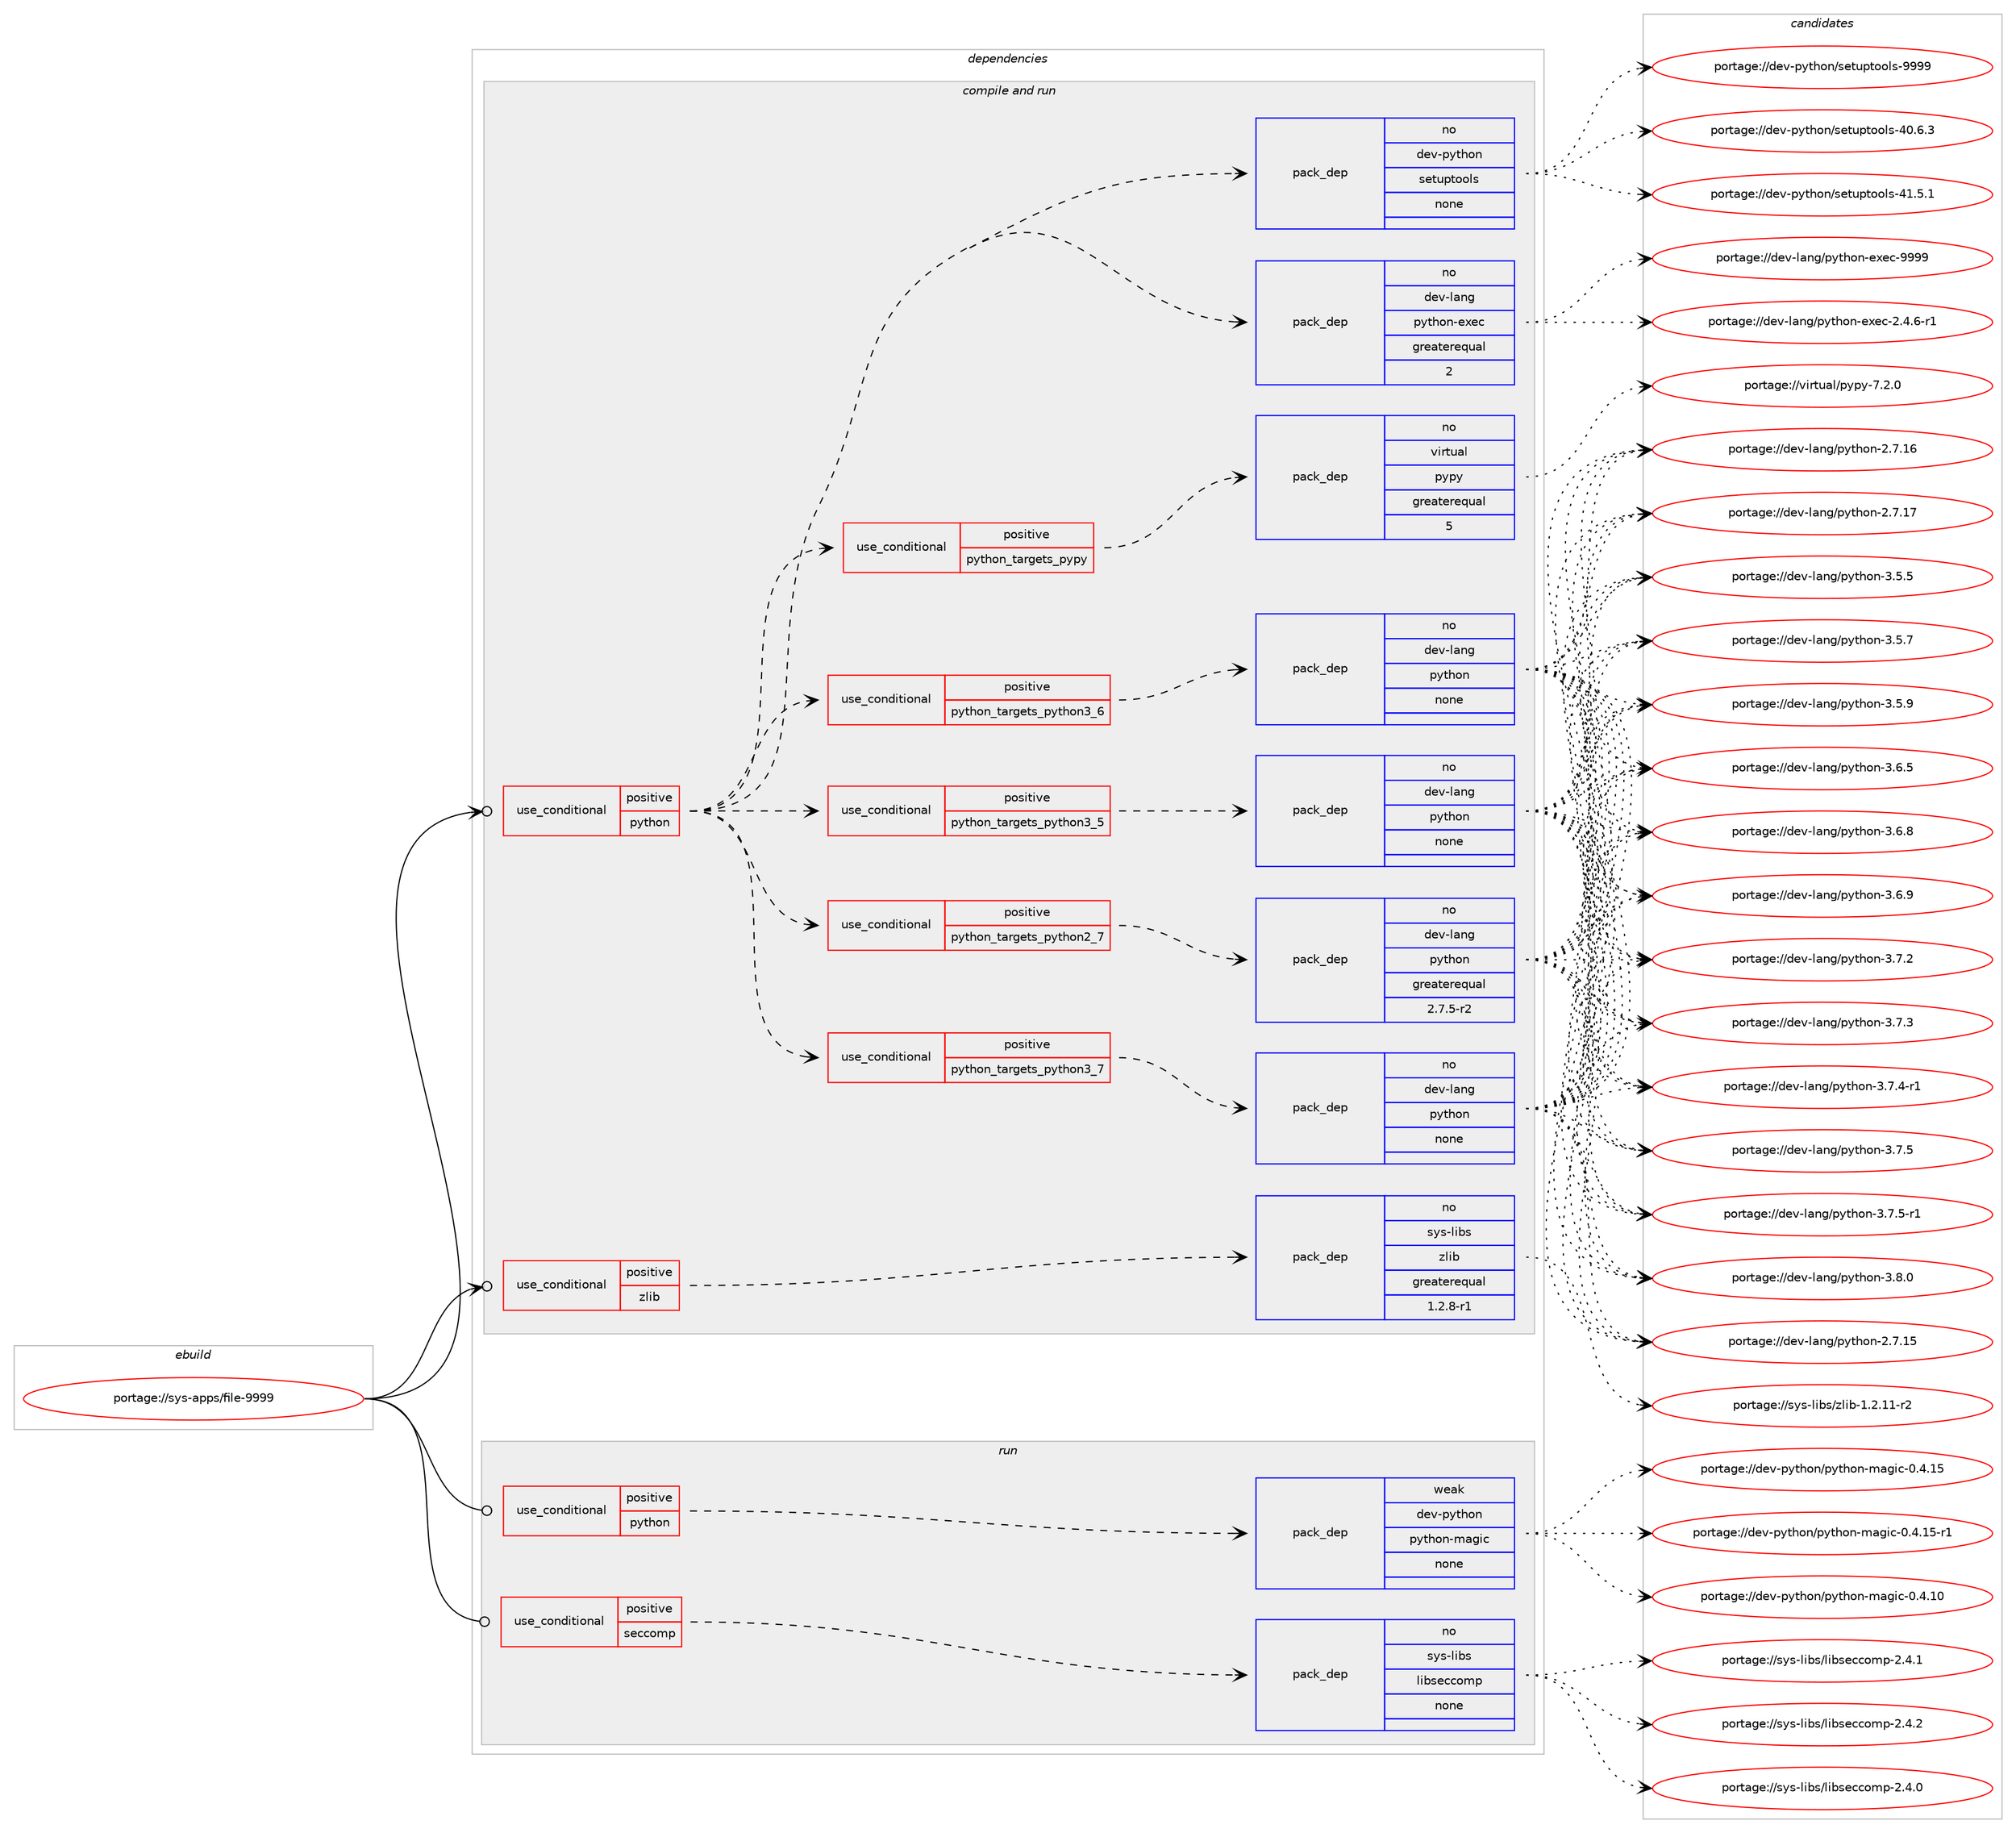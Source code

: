 digraph prolog {

# *************
# Graph options
# *************

newrank=true;
concentrate=true;
compound=true;
graph [rankdir=LR,fontname=Helvetica,fontsize=10,ranksep=1.5];#, ranksep=2.5, nodesep=0.2];
edge  [arrowhead=vee];
node  [fontname=Helvetica,fontsize=10];

# **********
# The ebuild
# **********

subgraph cluster_leftcol {
color=gray;
rank=same;
label=<<i>ebuild</i>>;
id [label="portage://sys-apps/file-9999", color=red, width=4, href="../sys-apps/file-9999.svg"];
}

# ****************
# The dependencies
# ****************

subgraph cluster_midcol {
color=gray;
label=<<i>dependencies</i>>;
subgraph cluster_compile {
fillcolor="#eeeeee";
style=filled;
label=<<i>compile</i>>;
}
subgraph cluster_compileandrun {
fillcolor="#eeeeee";
style=filled;
label=<<i>compile and run</i>>;
subgraph cond98964 {
dependency407535 [label=<<TABLE BORDER="0" CELLBORDER="1" CELLSPACING="0" CELLPADDING="4"><TR><TD ROWSPAN="3" CELLPADDING="10">use_conditional</TD></TR><TR><TD>positive</TD></TR><TR><TD>python</TD></TR></TABLE>>, shape=none, color=red];
subgraph cond98965 {
dependency407536 [label=<<TABLE BORDER="0" CELLBORDER="1" CELLSPACING="0" CELLPADDING="4"><TR><TD ROWSPAN="3" CELLPADDING="10">use_conditional</TD></TR><TR><TD>positive</TD></TR><TR><TD>python_targets_pypy</TD></TR></TABLE>>, shape=none, color=red];
subgraph pack301751 {
dependency407537 [label=<<TABLE BORDER="0" CELLBORDER="1" CELLSPACING="0" CELLPADDING="4" WIDTH="220"><TR><TD ROWSPAN="6" CELLPADDING="30">pack_dep</TD></TR><TR><TD WIDTH="110">no</TD></TR><TR><TD>virtual</TD></TR><TR><TD>pypy</TD></TR><TR><TD>greaterequal</TD></TR><TR><TD>5</TD></TR></TABLE>>, shape=none, color=blue];
}
dependency407536:e -> dependency407537:w [weight=20,style="dashed",arrowhead="vee"];
}
dependency407535:e -> dependency407536:w [weight=20,style="dashed",arrowhead="vee"];
subgraph cond98966 {
dependency407538 [label=<<TABLE BORDER="0" CELLBORDER="1" CELLSPACING="0" CELLPADDING="4"><TR><TD ROWSPAN="3" CELLPADDING="10">use_conditional</TD></TR><TR><TD>positive</TD></TR><TR><TD>python_targets_python2_7</TD></TR></TABLE>>, shape=none, color=red];
subgraph pack301752 {
dependency407539 [label=<<TABLE BORDER="0" CELLBORDER="1" CELLSPACING="0" CELLPADDING="4" WIDTH="220"><TR><TD ROWSPAN="6" CELLPADDING="30">pack_dep</TD></TR><TR><TD WIDTH="110">no</TD></TR><TR><TD>dev-lang</TD></TR><TR><TD>python</TD></TR><TR><TD>greaterequal</TD></TR><TR><TD>2.7.5-r2</TD></TR></TABLE>>, shape=none, color=blue];
}
dependency407538:e -> dependency407539:w [weight=20,style="dashed",arrowhead="vee"];
}
dependency407535:e -> dependency407538:w [weight=20,style="dashed",arrowhead="vee"];
subgraph cond98967 {
dependency407540 [label=<<TABLE BORDER="0" CELLBORDER="1" CELLSPACING="0" CELLPADDING="4"><TR><TD ROWSPAN="3" CELLPADDING="10">use_conditional</TD></TR><TR><TD>positive</TD></TR><TR><TD>python_targets_python3_5</TD></TR></TABLE>>, shape=none, color=red];
subgraph pack301753 {
dependency407541 [label=<<TABLE BORDER="0" CELLBORDER="1" CELLSPACING="0" CELLPADDING="4" WIDTH="220"><TR><TD ROWSPAN="6" CELLPADDING="30">pack_dep</TD></TR><TR><TD WIDTH="110">no</TD></TR><TR><TD>dev-lang</TD></TR><TR><TD>python</TD></TR><TR><TD>none</TD></TR><TR><TD></TD></TR></TABLE>>, shape=none, color=blue];
}
dependency407540:e -> dependency407541:w [weight=20,style="dashed",arrowhead="vee"];
}
dependency407535:e -> dependency407540:w [weight=20,style="dashed",arrowhead="vee"];
subgraph cond98968 {
dependency407542 [label=<<TABLE BORDER="0" CELLBORDER="1" CELLSPACING="0" CELLPADDING="4"><TR><TD ROWSPAN="3" CELLPADDING="10">use_conditional</TD></TR><TR><TD>positive</TD></TR><TR><TD>python_targets_python3_6</TD></TR></TABLE>>, shape=none, color=red];
subgraph pack301754 {
dependency407543 [label=<<TABLE BORDER="0" CELLBORDER="1" CELLSPACING="0" CELLPADDING="4" WIDTH="220"><TR><TD ROWSPAN="6" CELLPADDING="30">pack_dep</TD></TR><TR><TD WIDTH="110">no</TD></TR><TR><TD>dev-lang</TD></TR><TR><TD>python</TD></TR><TR><TD>none</TD></TR><TR><TD></TD></TR></TABLE>>, shape=none, color=blue];
}
dependency407542:e -> dependency407543:w [weight=20,style="dashed",arrowhead="vee"];
}
dependency407535:e -> dependency407542:w [weight=20,style="dashed",arrowhead="vee"];
subgraph cond98969 {
dependency407544 [label=<<TABLE BORDER="0" CELLBORDER="1" CELLSPACING="0" CELLPADDING="4"><TR><TD ROWSPAN="3" CELLPADDING="10">use_conditional</TD></TR><TR><TD>positive</TD></TR><TR><TD>python_targets_python3_7</TD></TR></TABLE>>, shape=none, color=red];
subgraph pack301755 {
dependency407545 [label=<<TABLE BORDER="0" CELLBORDER="1" CELLSPACING="0" CELLPADDING="4" WIDTH="220"><TR><TD ROWSPAN="6" CELLPADDING="30">pack_dep</TD></TR><TR><TD WIDTH="110">no</TD></TR><TR><TD>dev-lang</TD></TR><TR><TD>python</TD></TR><TR><TD>none</TD></TR><TR><TD></TD></TR></TABLE>>, shape=none, color=blue];
}
dependency407544:e -> dependency407545:w [weight=20,style="dashed",arrowhead="vee"];
}
dependency407535:e -> dependency407544:w [weight=20,style="dashed",arrowhead="vee"];
subgraph pack301756 {
dependency407546 [label=<<TABLE BORDER="0" CELLBORDER="1" CELLSPACING="0" CELLPADDING="4" WIDTH="220"><TR><TD ROWSPAN="6" CELLPADDING="30">pack_dep</TD></TR><TR><TD WIDTH="110">no</TD></TR><TR><TD>dev-lang</TD></TR><TR><TD>python-exec</TD></TR><TR><TD>greaterequal</TD></TR><TR><TD>2</TD></TR></TABLE>>, shape=none, color=blue];
}
dependency407535:e -> dependency407546:w [weight=20,style="dashed",arrowhead="vee"];
subgraph pack301757 {
dependency407547 [label=<<TABLE BORDER="0" CELLBORDER="1" CELLSPACING="0" CELLPADDING="4" WIDTH="220"><TR><TD ROWSPAN="6" CELLPADDING="30">pack_dep</TD></TR><TR><TD WIDTH="110">no</TD></TR><TR><TD>dev-python</TD></TR><TR><TD>setuptools</TD></TR><TR><TD>none</TD></TR><TR><TD></TD></TR></TABLE>>, shape=none, color=blue];
}
dependency407535:e -> dependency407547:w [weight=20,style="dashed",arrowhead="vee"];
}
id:e -> dependency407535:w [weight=20,style="solid",arrowhead="odotvee"];
subgraph cond98970 {
dependency407548 [label=<<TABLE BORDER="0" CELLBORDER="1" CELLSPACING="0" CELLPADDING="4"><TR><TD ROWSPAN="3" CELLPADDING="10">use_conditional</TD></TR><TR><TD>positive</TD></TR><TR><TD>zlib</TD></TR></TABLE>>, shape=none, color=red];
subgraph pack301758 {
dependency407549 [label=<<TABLE BORDER="0" CELLBORDER="1" CELLSPACING="0" CELLPADDING="4" WIDTH="220"><TR><TD ROWSPAN="6" CELLPADDING="30">pack_dep</TD></TR><TR><TD WIDTH="110">no</TD></TR><TR><TD>sys-libs</TD></TR><TR><TD>zlib</TD></TR><TR><TD>greaterequal</TD></TR><TR><TD>1.2.8-r1</TD></TR></TABLE>>, shape=none, color=blue];
}
dependency407548:e -> dependency407549:w [weight=20,style="dashed",arrowhead="vee"];
}
id:e -> dependency407548:w [weight=20,style="solid",arrowhead="odotvee"];
}
subgraph cluster_run {
fillcolor="#eeeeee";
style=filled;
label=<<i>run</i>>;
subgraph cond98971 {
dependency407550 [label=<<TABLE BORDER="0" CELLBORDER="1" CELLSPACING="0" CELLPADDING="4"><TR><TD ROWSPAN="3" CELLPADDING="10">use_conditional</TD></TR><TR><TD>positive</TD></TR><TR><TD>python</TD></TR></TABLE>>, shape=none, color=red];
subgraph pack301759 {
dependency407551 [label=<<TABLE BORDER="0" CELLBORDER="1" CELLSPACING="0" CELLPADDING="4" WIDTH="220"><TR><TD ROWSPAN="6" CELLPADDING="30">pack_dep</TD></TR><TR><TD WIDTH="110">weak</TD></TR><TR><TD>dev-python</TD></TR><TR><TD>python-magic</TD></TR><TR><TD>none</TD></TR><TR><TD></TD></TR></TABLE>>, shape=none, color=blue];
}
dependency407550:e -> dependency407551:w [weight=20,style="dashed",arrowhead="vee"];
}
id:e -> dependency407550:w [weight=20,style="solid",arrowhead="odot"];
subgraph cond98972 {
dependency407552 [label=<<TABLE BORDER="0" CELLBORDER="1" CELLSPACING="0" CELLPADDING="4"><TR><TD ROWSPAN="3" CELLPADDING="10">use_conditional</TD></TR><TR><TD>positive</TD></TR><TR><TD>seccomp</TD></TR></TABLE>>, shape=none, color=red];
subgraph pack301760 {
dependency407553 [label=<<TABLE BORDER="0" CELLBORDER="1" CELLSPACING="0" CELLPADDING="4" WIDTH="220"><TR><TD ROWSPAN="6" CELLPADDING="30">pack_dep</TD></TR><TR><TD WIDTH="110">no</TD></TR><TR><TD>sys-libs</TD></TR><TR><TD>libseccomp</TD></TR><TR><TD>none</TD></TR><TR><TD></TD></TR></TABLE>>, shape=none, color=blue];
}
dependency407552:e -> dependency407553:w [weight=20,style="dashed",arrowhead="vee"];
}
id:e -> dependency407552:w [weight=20,style="solid",arrowhead="odot"];
}
}

# **************
# The candidates
# **************

subgraph cluster_choices {
rank=same;
color=gray;
label=<<i>candidates</i>>;

subgraph choice301751 {
color=black;
nodesep=1;
choiceportage1181051141161179710847112121112121455546504648 [label="portage://virtual/pypy-7.2.0", color=red, width=4,href="../virtual/pypy-7.2.0.svg"];
dependency407537:e -> choiceportage1181051141161179710847112121112121455546504648:w [style=dotted,weight="100"];
}
subgraph choice301752 {
color=black;
nodesep=1;
choiceportage10010111845108971101034711212111610411111045504655464953 [label="portage://dev-lang/python-2.7.15", color=red, width=4,href="../dev-lang/python-2.7.15.svg"];
choiceportage10010111845108971101034711212111610411111045504655464954 [label="portage://dev-lang/python-2.7.16", color=red, width=4,href="../dev-lang/python-2.7.16.svg"];
choiceportage10010111845108971101034711212111610411111045504655464955 [label="portage://dev-lang/python-2.7.17", color=red, width=4,href="../dev-lang/python-2.7.17.svg"];
choiceportage100101118451089711010347112121116104111110455146534653 [label="portage://dev-lang/python-3.5.5", color=red, width=4,href="../dev-lang/python-3.5.5.svg"];
choiceportage100101118451089711010347112121116104111110455146534655 [label="portage://dev-lang/python-3.5.7", color=red, width=4,href="../dev-lang/python-3.5.7.svg"];
choiceportage100101118451089711010347112121116104111110455146534657 [label="portage://dev-lang/python-3.5.9", color=red, width=4,href="../dev-lang/python-3.5.9.svg"];
choiceportage100101118451089711010347112121116104111110455146544653 [label="portage://dev-lang/python-3.6.5", color=red, width=4,href="../dev-lang/python-3.6.5.svg"];
choiceportage100101118451089711010347112121116104111110455146544656 [label="portage://dev-lang/python-3.6.8", color=red, width=4,href="../dev-lang/python-3.6.8.svg"];
choiceportage100101118451089711010347112121116104111110455146544657 [label="portage://dev-lang/python-3.6.9", color=red, width=4,href="../dev-lang/python-3.6.9.svg"];
choiceportage100101118451089711010347112121116104111110455146554650 [label="portage://dev-lang/python-3.7.2", color=red, width=4,href="../dev-lang/python-3.7.2.svg"];
choiceportage100101118451089711010347112121116104111110455146554651 [label="portage://dev-lang/python-3.7.3", color=red, width=4,href="../dev-lang/python-3.7.3.svg"];
choiceportage1001011184510897110103471121211161041111104551465546524511449 [label="portage://dev-lang/python-3.7.4-r1", color=red, width=4,href="../dev-lang/python-3.7.4-r1.svg"];
choiceportage100101118451089711010347112121116104111110455146554653 [label="portage://dev-lang/python-3.7.5", color=red, width=4,href="../dev-lang/python-3.7.5.svg"];
choiceportage1001011184510897110103471121211161041111104551465546534511449 [label="portage://dev-lang/python-3.7.5-r1", color=red, width=4,href="../dev-lang/python-3.7.5-r1.svg"];
choiceportage100101118451089711010347112121116104111110455146564648 [label="portage://dev-lang/python-3.8.0", color=red, width=4,href="../dev-lang/python-3.8.0.svg"];
dependency407539:e -> choiceportage10010111845108971101034711212111610411111045504655464953:w [style=dotted,weight="100"];
dependency407539:e -> choiceportage10010111845108971101034711212111610411111045504655464954:w [style=dotted,weight="100"];
dependency407539:e -> choiceportage10010111845108971101034711212111610411111045504655464955:w [style=dotted,weight="100"];
dependency407539:e -> choiceportage100101118451089711010347112121116104111110455146534653:w [style=dotted,weight="100"];
dependency407539:e -> choiceportage100101118451089711010347112121116104111110455146534655:w [style=dotted,weight="100"];
dependency407539:e -> choiceportage100101118451089711010347112121116104111110455146534657:w [style=dotted,weight="100"];
dependency407539:e -> choiceportage100101118451089711010347112121116104111110455146544653:w [style=dotted,weight="100"];
dependency407539:e -> choiceportage100101118451089711010347112121116104111110455146544656:w [style=dotted,weight="100"];
dependency407539:e -> choiceportage100101118451089711010347112121116104111110455146544657:w [style=dotted,weight="100"];
dependency407539:e -> choiceportage100101118451089711010347112121116104111110455146554650:w [style=dotted,weight="100"];
dependency407539:e -> choiceportage100101118451089711010347112121116104111110455146554651:w [style=dotted,weight="100"];
dependency407539:e -> choiceportage1001011184510897110103471121211161041111104551465546524511449:w [style=dotted,weight="100"];
dependency407539:e -> choiceportage100101118451089711010347112121116104111110455146554653:w [style=dotted,weight="100"];
dependency407539:e -> choiceportage1001011184510897110103471121211161041111104551465546534511449:w [style=dotted,weight="100"];
dependency407539:e -> choiceportage100101118451089711010347112121116104111110455146564648:w [style=dotted,weight="100"];
}
subgraph choice301753 {
color=black;
nodesep=1;
choiceportage10010111845108971101034711212111610411111045504655464953 [label="portage://dev-lang/python-2.7.15", color=red, width=4,href="../dev-lang/python-2.7.15.svg"];
choiceportage10010111845108971101034711212111610411111045504655464954 [label="portage://dev-lang/python-2.7.16", color=red, width=4,href="../dev-lang/python-2.7.16.svg"];
choiceportage10010111845108971101034711212111610411111045504655464955 [label="portage://dev-lang/python-2.7.17", color=red, width=4,href="../dev-lang/python-2.7.17.svg"];
choiceportage100101118451089711010347112121116104111110455146534653 [label="portage://dev-lang/python-3.5.5", color=red, width=4,href="../dev-lang/python-3.5.5.svg"];
choiceportage100101118451089711010347112121116104111110455146534655 [label="portage://dev-lang/python-3.5.7", color=red, width=4,href="../dev-lang/python-3.5.7.svg"];
choiceportage100101118451089711010347112121116104111110455146534657 [label="portage://dev-lang/python-3.5.9", color=red, width=4,href="../dev-lang/python-3.5.9.svg"];
choiceportage100101118451089711010347112121116104111110455146544653 [label="portage://dev-lang/python-3.6.5", color=red, width=4,href="../dev-lang/python-3.6.5.svg"];
choiceportage100101118451089711010347112121116104111110455146544656 [label="portage://dev-lang/python-3.6.8", color=red, width=4,href="../dev-lang/python-3.6.8.svg"];
choiceportage100101118451089711010347112121116104111110455146544657 [label="portage://dev-lang/python-3.6.9", color=red, width=4,href="../dev-lang/python-3.6.9.svg"];
choiceportage100101118451089711010347112121116104111110455146554650 [label="portage://dev-lang/python-3.7.2", color=red, width=4,href="../dev-lang/python-3.7.2.svg"];
choiceportage100101118451089711010347112121116104111110455146554651 [label="portage://dev-lang/python-3.7.3", color=red, width=4,href="../dev-lang/python-3.7.3.svg"];
choiceportage1001011184510897110103471121211161041111104551465546524511449 [label="portage://dev-lang/python-3.7.4-r1", color=red, width=4,href="../dev-lang/python-3.7.4-r1.svg"];
choiceportage100101118451089711010347112121116104111110455146554653 [label="portage://dev-lang/python-3.7.5", color=red, width=4,href="../dev-lang/python-3.7.5.svg"];
choiceportage1001011184510897110103471121211161041111104551465546534511449 [label="portage://dev-lang/python-3.7.5-r1", color=red, width=4,href="../dev-lang/python-3.7.5-r1.svg"];
choiceportage100101118451089711010347112121116104111110455146564648 [label="portage://dev-lang/python-3.8.0", color=red, width=4,href="../dev-lang/python-3.8.0.svg"];
dependency407541:e -> choiceportage10010111845108971101034711212111610411111045504655464953:w [style=dotted,weight="100"];
dependency407541:e -> choiceportage10010111845108971101034711212111610411111045504655464954:w [style=dotted,weight="100"];
dependency407541:e -> choiceportage10010111845108971101034711212111610411111045504655464955:w [style=dotted,weight="100"];
dependency407541:e -> choiceportage100101118451089711010347112121116104111110455146534653:w [style=dotted,weight="100"];
dependency407541:e -> choiceportage100101118451089711010347112121116104111110455146534655:w [style=dotted,weight="100"];
dependency407541:e -> choiceportage100101118451089711010347112121116104111110455146534657:w [style=dotted,weight="100"];
dependency407541:e -> choiceportage100101118451089711010347112121116104111110455146544653:w [style=dotted,weight="100"];
dependency407541:e -> choiceportage100101118451089711010347112121116104111110455146544656:w [style=dotted,weight="100"];
dependency407541:e -> choiceportage100101118451089711010347112121116104111110455146544657:w [style=dotted,weight="100"];
dependency407541:e -> choiceportage100101118451089711010347112121116104111110455146554650:w [style=dotted,weight="100"];
dependency407541:e -> choiceportage100101118451089711010347112121116104111110455146554651:w [style=dotted,weight="100"];
dependency407541:e -> choiceportage1001011184510897110103471121211161041111104551465546524511449:w [style=dotted,weight="100"];
dependency407541:e -> choiceportage100101118451089711010347112121116104111110455146554653:w [style=dotted,weight="100"];
dependency407541:e -> choiceportage1001011184510897110103471121211161041111104551465546534511449:w [style=dotted,weight="100"];
dependency407541:e -> choiceportage100101118451089711010347112121116104111110455146564648:w [style=dotted,weight="100"];
}
subgraph choice301754 {
color=black;
nodesep=1;
choiceportage10010111845108971101034711212111610411111045504655464953 [label="portage://dev-lang/python-2.7.15", color=red, width=4,href="../dev-lang/python-2.7.15.svg"];
choiceportage10010111845108971101034711212111610411111045504655464954 [label="portage://dev-lang/python-2.7.16", color=red, width=4,href="../dev-lang/python-2.7.16.svg"];
choiceportage10010111845108971101034711212111610411111045504655464955 [label="portage://dev-lang/python-2.7.17", color=red, width=4,href="../dev-lang/python-2.7.17.svg"];
choiceportage100101118451089711010347112121116104111110455146534653 [label="portage://dev-lang/python-3.5.5", color=red, width=4,href="../dev-lang/python-3.5.5.svg"];
choiceportage100101118451089711010347112121116104111110455146534655 [label="portage://dev-lang/python-3.5.7", color=red, width=4,href="../dev-lang/python-3.5.7.svg"];
choiceportage100101118451089711010347112121116104111110455146534657 [label="portage://dev-lang/python-3.5.9", color=red, width=4,href="../dev-lang/python-3.5.9.svg"];
choiceportage100101118451089711010347112121116104111110455146544653 [label="portage://dev-lang/python-3.6.5", color=red, width=4,href="../dev-lang/python-3.6.5.svg"];
choiceportage100101118451089711010347112121116104111110455146544656 [label="portage://dev-lang/python-3.6.8", color=red, width=4,href="../dev-lang/python-3.6.8.svg"];
choiceportage100101118451089711010347112121116104111110455146544657 [label="portage://dev-lang/python-3.6.9", color=red, width=4,href="../dev-lang/python-3.6.9.svg"];
choiceportage100101118451089711010347112121116104111110455146554650 [label="portage://dev-lang/python-3.7.2", color=red, width=4,href="../dev-lang/python-3.7.2.svg"];
choiceportage100101118451089711010347112121116104111110455146554651 [label="portage://dev-lang/python-3.7.3", color=red, width=4,href="../dev-lang/python-3.7.3.svg"];
choiceportage1001011184510897110103471121211161041111104551465546524511449 [label="portage://dev-lang/python-3.7.4-r1", color=red, width=4,href="../dev-lang/python-3.7.4-r1.svg"];
choiceportage100101118451089711010347112121116104111110455146554653 [label="portage://dev-lang/python-3.7.5", color=red, width=4,href="../dev-lang/python-3.7.5.svg"];
choiceportage1001011184510897110103471121211161041111104551465546534511449 [label="portage://dev-lang/python-3.7.5-r1", color=red, width=4,href="../dev-lang/python-3.7.5-r1.svg"];
choiceportage100101118451089711010347112121116104111110455146564648 [label="portage://dev-lang/python-3.8.0", color=red, width=4,href="../dev-lang/python-3.8.0.svg"];
dependency407543:e -> choiceportage10010111845108971101034711212111610411111045504655464953:w [style=dotted,weight="100"];
dependency407543:e -> choiceportage10010111845108971101034711212111610411111045504655464954:w [style=dotted,weight="100"];
dependency407543:e -> choiceportage10010111845108971101034711212111610411111045504655464955:w [style=dotted,weight="100"];
dependency407543:e -> choiceportage100101118451089711010347112121116104111110455146534653:w [style=dotted,weight="100"];
dependency407543:e -> choiceportage100101118451089711010347112121116104111110455146534655:w [style=dotted,weight="100"];
dependency407543:e -> choiceportage100101118451089711010347112121116104111110455146534657:w [style=dotted,weight="100"];
dependency407543:e -> choiceportage100101118451089711010347112121116104111110455146544653:w [style=dotted,weight="100"];
dependency407543:e -> choiceportage100101118451089711010347112121116104111110455146544656:w [style=dotted,weight="100"];
dependency407543:e -> choiceportage100101118451089711010347112121116104111110455146544657:w [style=dotted,weight="100"];
dependency407543:e -> choiceportage100101118451089711010347112121116104111110455146554650:w [style=dotted,weight="100"];
dependency407543:e -> choiceportage100101118451089711010347112121116104111110455146554651:w [style=dotted,weight="100"];
dependency407543:e -> choiceportage1001011184510897110103471121211161041111104551465546524511449:w [style=dotted,weight="100"];
dependency407543:e -> choiceportage100101118451089711010347112121116104111110455146554653:w [style=dotted,weight="100"];
dependency407543:e -> choiceportage1001011184510897110103471121211161041111104551465546534511449:w [style=dotted,weight="100"];
dependency407543:e -> choiceportage100101118451089711010347112121116104111110455146564648:w [style=dotted,weight="100"];
}
subgraph choice301755 {
color=black;
nodesep=1;
choiceportage10010111845108971101034711212111610411111045504655464953 [label="portage://dev-lang/python-2.7.15", color=red, width=4,href="../dev-lang/python-2.7.15.svg"];
choiceportage10010111845108971101034711212111610411111045504655464954 [label="portage://dev-lang/python-2.7.16", color=red, width=4,href="../dev-lang/python-2.7.16.svg"];
choiceportage10010111845108971101034711212111610411111045504655464955 [label="portage://dev-lang/python-2.7.17", color=red, width=4,href="../dev-lang/python-2.7.17.svg"];
choiceportage100101118451089711010347112121116104111110455146534653 [label="portage://dev-lang/python-3.5.5", color=red, width=4,href="../dev-lang/python-3.5.5.svg"];
choiceportage100101118451089711010347112121116104111110455146534655 [label="portage://dev-lang/python-3.5.7", color=red, width=4,href="../dev-lang/python-3.5.7.svg"];
choiceportage100101118451089711010347112121116104111110455146534657 [label="portage://dev-lang/python-3.5.9", color=red, width=4,href="../dev-lang/python-3.5.9.svg"];
choiceportage100101118451089711010347112121116104111110455146544653 [label="portage://dev-lang/python-3.6.5", color=red, width=4,href="../dev-lang/python-3.6.5.svg"];
choiceportage100101118451089711010347112121116104111110455146544656 [label="portage://dev-lang/python-3.6.8", color=red, width=4,href="../dev-lang/python-3.6.8.svg"];
choiceportage100101118451089711010347112121116104111110455146544657 [label="portage://dev-lang/python-3.6.9", color=red, width=4,href="../dev-lang/python-3.6.9.svg"];
choiceportage100101118451089711010347112121116104111110455146554650 [label="portage://dev-lang/python-3.7.2", color=red, width=4,href="../dev-lang/python-3.7.2.svg"];
choiceportage100101118451089711010347112121116104111110455146554651 [label="portage://dev-lang/python-3.7.3", color=red, width=4,href="../dev-lang/python-3.7.3.svg"];
choiceportage1001011184510897110103471121211161041111104551465546524511449 [label="portage://dev-lang/python-3.7.4-r1", color=red, width=4,href="../dev-lang/python-3.7.4-r1.svg"];
choiceportage100101118451089711010347112121116104111110455146554653 [label="portage://dev-lang/python-3.7.5", color=red, width=4,href="../dev-lang/python-3.7.5.svg"];
choiceportage1001011184510897110103471121211161041111104551465546534511449 [label="portage://dev-lang/python-3.7.5-r1", color=red, width=4,href="../dev-lang/python-3.7.5-r1.svg"];
choiceportage100101118451089711010347112121116104111110455146564648 [label="portage://dev-lang/python-3.8.0", color=red, width=4,href="../dev-lang/python-3.8.0.svg"];
dependency407545:e -> choiceportage10010111845108971101034711212111610411111045504655464953:w [style=dotted,weight="100"];
dependency407545:e -> choiceportage10010111845108971101034711212111610411111045504655464954:w [style=dotted,weight="100"];
dependency407545:e -> choiceportage10010111845108971101034711212111610411111045504655464955:w [style=dotted,weight="100"];
dependency407545:e -> choiceportage100101118451089711010347112121116104111110455146534653:w [style=dotted,weight="100"];
dependency407545:e -> choiceportage100101118451089711010347112121116104111110455146534655:w [style=dotted,weight="100"];
dependency407545:e -> choiceportage100101118451089711010347112121116104111110455146534657:w [style=dotted,weight="100"];
dependency407545:e -> choiceportage100101118451089711010347112121116104111110455146544653:w [style=dotted,weight="100"];
dependency407545:e -> choiceportage100101118451089711010347112121116104111110455146544656:w [style=dotted,weight="100"];
dependency407545:e -> choiceportage100101118451089711010347112121116104111110455146544657:w [style=dotted,weight="100"];
dependency407545:e -> choiceportage100101118451089711010347112121116104111110455146554650:w [style=dotted,weight="100"];
dependency407545:e -> choiceportage100101118451089711010347112121116104111110455146554651:w [style=dotted,weight="100"];
dependency407545:e -> choiceportage1001011184510897110103471121211161041111104551465546524511449:w [style=dotted,weight="100"];
dependency407545:e -> choiceportage100101118451089711010347112121116104111110455146554653:w [style=dotted,weight="100"];
dependency407545:e -> choiceportage1001011184510897110103471121211161041111104551465546534511449:w [style=dotted,weight="100"];
dependency407545:e -> choiceportage100101118451089711010347112121116104111110455146564648:w [style=dotted,weight="100"];
}
subgraph choice301756 {
color=black;
nodesep=1;
choiceportage10010111845108971101034711212111610411111045101120101994550465246544511449 [label="portage://dev-lang/python-exec-2.4.6-r1", color=red, width=4,href="../dev-lang/python-exec-2.4.6-r1.svg"];
choiceportage10010111845108971101034711212111610411111045101120101994557575757 [label="portage://dev-lang/python-exec-9999", color=red, width=4,href="../dev-lang/python-exec-9999.svg"];
dependency407546:e -> choiceportage10010111845108971101034711212111610411111045101120101994550465246544511449:w [style=dotted,weight="100"];
dependency407546:e -> choiceportage10010111845108971101034711212111610411111045101120101994557575757:w [style=dotted,weight="100"];
}
subgraph choice301757 {
color=black;
nodesep=1;
choiceportage100101118451121211161041111104711510111611711211611111110811545524846544651 [label="portage://dev-python/setuptools-40.6.3", color=red, width=4,href="../dev-python/setuptools-40.6.3.svg"];
choiceportage100101118451121211161041111104711510111611711211611111110811545524946534649 [label="portage://dev-python/setuptools-41.5.1", color=red, width=4,href="../dev-python/setuptools-41.5.1.svg"];
choiceportage10010111845112121116104111110471151011161171121161111111081154557575757 [label="portage://dev-python/setuptools-9999", color=red, width=4,href="../dev-python/setuptools-9999.svg"];
dependency407547:e -> choiceportage100101118451121211161041111104711510111611711211611111110811545524846544651:w [style=dotted,weight="100"];
dependency407547:e -> choiceportage100101118451121211161041111104711510111611711211611111110811545524946534649:w [style=dotted,weight="100"];
dependency407547:e -> choiceportage10010111845112121116104111110471151011161171121161111111081154557575757:w [style=dotted,weight="100"];
}
subgraph choice301758 {
color=black;
nodesep=1;
choiceportage11512111545108105981154712210810598454946504649494511450 [label="portage://sys-libs/zlib-1.2.11-r2", color=red, width=4,href="../sys-libs/zlib-1.2.11-r2.svg"];
dependency407549:e -> choiceportage11512111545108105981154712210810598454946504649494511450:w [style=dotted,weight="100"];
}
subgraph choice301759 {
color=black;
nodesep=1;
choiceportage100101118451121211161041111104711212111610411111045109971031059945484652464948 [label="portage://dev-python/python-magic-0.4.10", color=red, width=4,href="../dev-python/python-magic-0.4.10.svg"];
choiceportage100101118451121211161041111104711212111610411111045109971031059945484652464953 [label="portage://dev-python/python-magic-0.4.15", color=red, width=4,href="../dev-python/python-magic-0.4.15.svg"];
choiceportage1001011184511212111610411111047112121116104111110451099710310599454846524649534511449 [label="portage://dev-python/python-magic-0.4.15-r1", color=red, width=4,href="../dev-python/python-magic-0.4.15-r1.svg"];
dependency407551:e -> choiceportage100101118451121211161041111104711212111610411111045109971031059945484652464948:w [style=dotted,weight="100"];
dependency407551:e -> choiceportage100101118451121211161041111104711212111610411111045109971031059945484652464953:w [style=dotted,weight="100"];
dependency407551:e -> choiceportage1001011184511212111610411111047112121116104111110451099710310599454846524649534511449:w [style=dotted,weight="100"];
}
subgraph choice301760 {
color=black;
nodesep=1;
choiceportage115121115451081059811547108105981151019999111109112455046524648 [label="portage://sys-libs/libseccomp-2.4.0", color=red, width=4,href="../sys-libs/libseccomp-2.4.0.svg"];
choiceportage115121115451081059811547108105981151019999111109112455046524649 [label="portage://sys-libs/libseccomp-2.4.1", color=red, width=4,href="../sys-libs/libseccomp-2.4.1.svg"];
choiceportage115121115451081059811547108105981151019999111109112455046524650 [label="portage://sys-libs/libseccomp-2.4.2", color=red, width=4,href="../sys-libs/libseccomp-2.4.2.svg"];
dependency407553:e -> choiceportage115121115451081059811547108105981151019999111109112455046524648:w [style=dotted,weight="100"];
dependency407553:e -> choiceportage115121115451081059811547108105981151019999111109112455046524649:w [style=dotted,weight="100"];
dependency407553:e -> choiceportage115121115451081059811547108105981151019999111109112455046524650:w [style=dotted,weight="100"];
}
}

}
